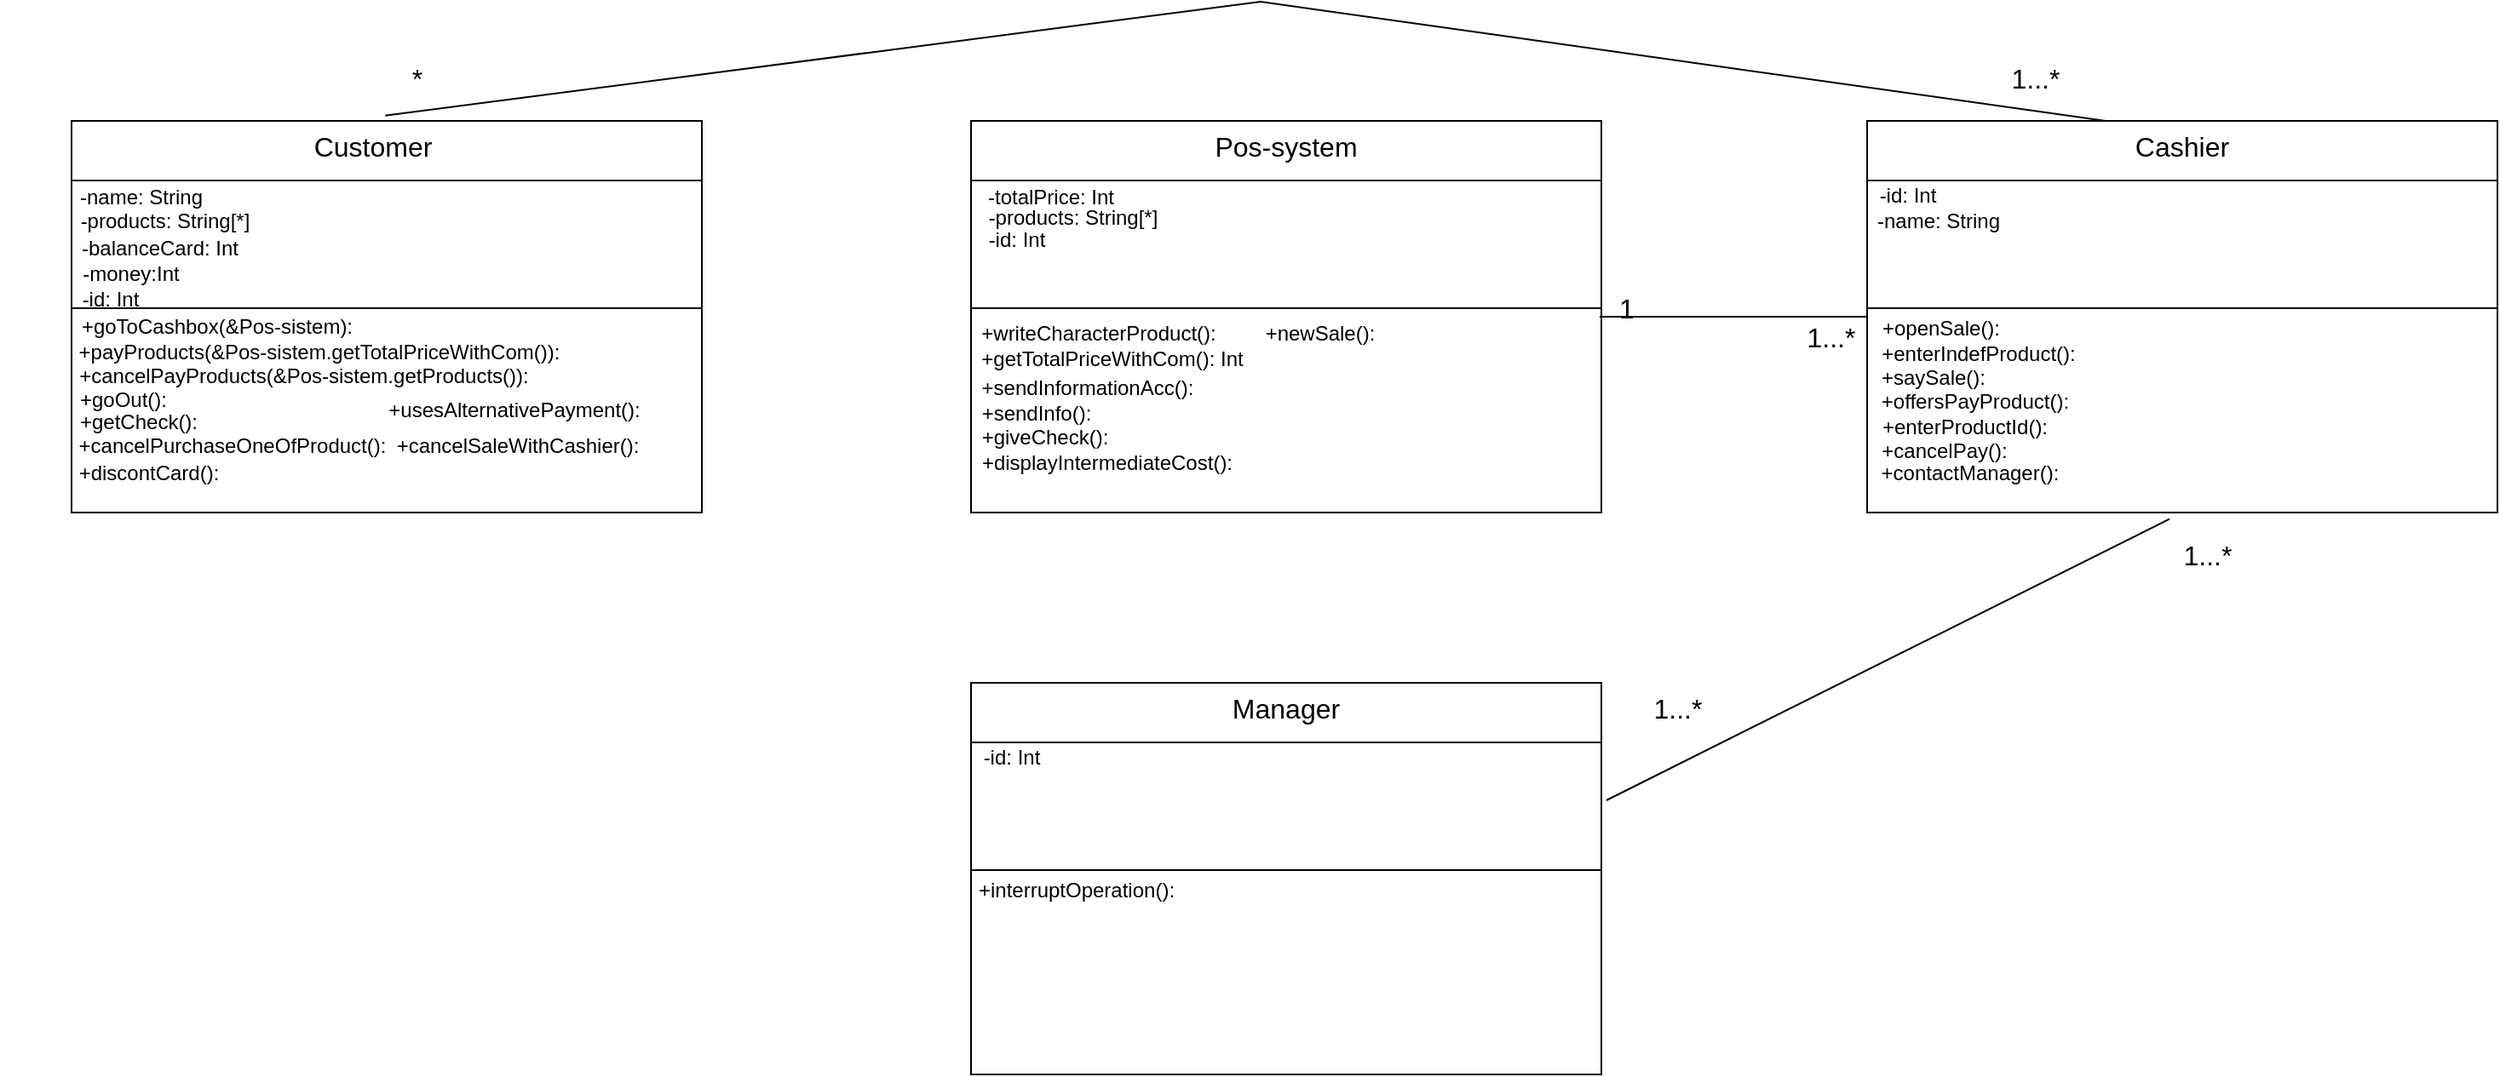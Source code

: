 <mxfile version="26.0.10">
  <diagram name="Страница — 1" id="GugcToK0aJwaqkggwjaK">
    <mxGraphModel dx="2620" dy="975" grid="1" gridSize="10" guides="1" tooltips="1" connect="1" arrows="1" fold="1" page="1" pageScale="1" pageWidth="827" pageHeight="1169" math="0" shadow="0">
      <root>
        <mxCell id="0" />
        <mxCell id="1" parent="0" />
        <mxCell id="_6UNH3ZKGiz1RvRZdqDL-10" value="" style="group" vertex="1" connectable="0" parent="1">
          <mxGeometry x="-58" y="160" width="380" height="230" as="geometry" />
        </mxCell>
        <mxCell id="_6UNH3ZKGiz1RvRZdqDL-1" value="" style="rounded=0;whiteSpace=wrap;html=1;" vertex="1" parent="_6UNH3ZKGiz1RvRZdqDL-10">
          <mxGeometry width="370" height="230" as="geometry" />
        </mxCell>
        <mxCell id="_6UNH3ZKGiz1RvRZdqDL-2" value="" style="rounded=0;whiteSpace=wrap;html=1;" vertex="1" parent="_6UNH3ZKGiz1RvRZdqDL-10">
          <mxGeometry width="370" height="35" as="geometry" />
        </mxCell>
        <mxCell id="_6UNH3ZKGiz1RvRZdqDL-12" value="" style="rounded=0;whiteSpace=wrap;html=1;" vertex="1" parent="_6UNH3ZKGiz1RvRZdqDL-10">
          <mxGeometry y="110" width="370" height="120" as="geometry" />
        </mxCell>
        <mxCell id="_6UNH3ZKGiz1RvRZdqDL-39" value="-id: Int" style="text;html=1;align=center;verticalAlign=middle;whiteSpace=wrap;rounded=0;" vertex="1" parent="_6UNH3ZKGiz1RvRZdqDL-10">
          <mxGeometry x="-20" y="90" width="86" height="30" as="geometry" />
        </mxCell>
        <mxCell id="_6UNH3ZKGiz1RvRZdqDL-60" value="+usesAlternativePayment():" style="text;html=1;align=center;verticalAlign=middle;whiteSpace=wrap;rounded=0;" vertex="1" parent="_6UNH3ZKGiz1RvRZdqDL-10">
          <mxGeometry x="190" y="155" width="140" height="30" as="geometry" />
        </mxCell>
        <mxCell id="_6UNH3ZKGiz1RvRZdqDL-61" value="+cancelSaleWithCashier():" style="text;html=1;align=center;verticalAlign=middle;whiteSpace=wrap;rounded=0;" vertex="1" parent="_6UNH3ZKGiz1RvRZdqDL-10">
          <mxGeometry x="192" y="176" width="140" height="30" as="geometry" />
        </mxCell>
        <mxCell id="_6UNH3ZKGiz1RvRZdqDL-5" value="Customer" style="text;html=1;align=center;verticalAlign=middle;whiteSpace=wrap;rounded=0;fontSize=16;" vertex="1" parent="1">
          <mxGeometry x="74" y="160" width="90" height="30" as="geometry" />
        </mxCell>
        <mxCell id="_6UNH3ZKGiz1RvRZdqDL-6" value="-name: String" style="text;html=1;align=center;verticalAlign=middle;whiteSpace=wrap;rounded=0;" vertex="1" parent="1">
          <mxGeometry x="-62" y="190" width="90" height="30" as="geometry" />
        </mxCell>
        <mxCell id="_6UNH3ZKGiz1RvRZdqDL-8" value="-products: String[*]" style="text;html=1;align=center;verticalAlign=middle;whiteSpace=wrap;rounded=0;" vertex="1" parent="1">
          <mxGeometry x="-80" y="204" width="154" height="30" as="geometry" />
        </mxCell>
        <mxCell id="_6UNH3ZKGiz1RvRZdqDL-9" value="-balanceCard: Int" style="text;html=1;align=center;verticalAlign=middle;whiteSpace=wrap;rounded=0;" vertex="1" parent="1">
          <mxGeometry x="-83" y="220" width="154" height="30" as="geometry" />
        </mxCell>
        <mxCell id="_6UNH3ZKGiz1RvRZdqDL-11" value="-money:Int" style="text;html=1;align=center;verticalAlign=middle;whiteSpace=wrap;rounded=0;" vertex="1" parent="1">
          <mxGeometry x="-100" y="235" width="154" height="30" as="geometry" />
        </mxCell>
        <mxCell id="_6UNH3ZKGiz1RvRZdqDL-13" value="+goToCashbox(&amp;amp;Pos-sistem):" style="text;html=1;align=center;verticalAlign=middle;whiteSpace=wrap;rounded=0;" vertex="1" parent="1">
          <mxGeometry x="-85" y="266" width="225" height="30" as="geometry" />
        </mxCell>
        <mxCell id="_6UNH3ZKGiz1RvRZdqDL-14" value="+payProducts(&amp;amp;Pos-sistem.getTotalPriceWithCom()):" style="text;html=1;align=center;verticalAlign=middle;whiteSpace=wrap;rounded=0;" vertex="1" parent="1">
          <mxGeometry x="-62" y="281" width="299" height="30" as="geometry" />
        </mxCell>
        <mxCell id="_6UNH3ZKGiz1RvRZdqDL-15" value="+cancelPayProducts(&amp;amp;Pos-sistem.getProducts()):" style="text;html=1;align=center;verticalAlign=middle;whiteSpace=wrap;rounded=0;" vertex="1" parent="1">
          <mxGeometry x="-61" y="295" width="279" height="30" as="geometry" />
        </mxCell>
        <mxCell id="_6UNH3ZKGiz1RvRZdqDL-16" value="+goOut():" style="text;html=1;align=center;verticalAlign=middle;whiteSpace=wrap;rounded=0;" vertex="1" parent="1">
          <mxGeometry x="-64" y="309" width="73" height="30" as="geometry" />
        </mxCell>
        <mxCell id="_6UNH3ZKGiz1RvRZdqDL-17" value="+getCheck():" style="text;html=1;align=center;verticalAlign=middle;whiteSpace=wrap;rounded=0;" vertex="1" parent="1">
          <mxGeometry x="-55" y="322" width="73" height="30" as="geometry" />
        </mxCell>
        <mxCell id="_6UNH3ZKGiz1RvRZdqDL-18" value="" style="group" vertex="1" connectable="0" parent="1">
          <mxGeometry x="470" y="160" width="370" height="230" as="geometry" />
        </mxCell>
        <mxCell id="_6UNH3ZKGiz1RvRZdqDL-19" value="" style="rounded=0;whiteSpace=wrap;html=1;" vertex="1" parent="_6UNH3ZKGiz1RvRZdqDL-18">
          <mxGeometry width="370" height="230" as="geometry" />
        </mxCell>
        <mxCell id="_6UNH3ZKGiz1RvRZdqDL-20" value="" style="rounded=0;whiteSpace=wrap;html=1;" vertex="1" parent="_6UNH3ZKGiz1RvRZdqDL-18">
          <mxGeometry width="370" height="35" as="geometry" />
        </mxCell>
        <mxCell id="_6UNH3ZKGiz1RvRZdqDL-21" value="" style="rounded=0;whiteSpace=wrap;html=1;" vertex="1" parent="_6UNH3ZKGiz1RvRZdqDL-18">
          <mxGeometry y="110" width="370" height="120" as="geometry" />
        </mxCell>
        <mxCell id="_6UNH3ZKGiz1RvRZdqDL-22" value="Pos-system" style="text;html=1;align=center;verticalAlign=middle;whiteSpace=wrap;rounded=0;fontSize=16;" vertex="1" parent="_6UNH3ZKGiz1RvRZdqDL-18">
          <mxGeometry x="140" width="90" height="30" as="geometry" />
        </mxCell>
        <mxCell id="_6UNH3ZKGiz1RvRZdqDL-23" value="+writeCharacterProduct():&lt;span style=&quot;color: rgba(0, 0, 0, 0); font-family: monospace; font-size: 0px; text-align: start; text-wrap-mode: nowrap;&quot;&gt;%3CCmxGraphModel%3E%3Croot%3E%3CmxCell%20id%3D%220%22%2F%3E%3CmxCell%20id%3D%221%22%20parent%3D%220%22%2F%3E%3CmxCell%20id%3D%222%22%20value%3D%22%2BcancelPayProducts(%26amp%3Bamp%3BPos-sistem.getProducts())%3A%22%20style%3D%22text%3Bhtml%3D1%3Balign%3Dcenter%3BverticalAlign%3Dmiddle%3BwhiteSpace%3Dwrap%3Brounded%3D0%3B%22%20vertex%3D%221%22%20parent%3D%221%22%3E%3CmxGeometry%20x%3D%2237%22%20y%3D%22295%22%20width%3D%22279%22%20height%3D%2230%22%20as%3D%22geometry%22%2F%3E%3C%2FmxCell%3E%3C%2Froot%3E%3C%2FmxGraphModel%3EC:&lt;/span&gt;" style="text;html=1;align=center;verticalAlign=middle;whiteSpace=wrap;rounded=0;" vertex="1" parent="_6UNH3ZKGiz1RvRZdqDL-18">
          <mxGeometry y="110" width="150" height="30" as="geometry" />
        </mxCell>
        <mxCell id="_6UNH3ZKGiz1RvRZdqDL-24" value="-totalPrice: Int" style="text;html=1;align=center;verticalAlign=middle;whiteSpace=wrap;rounded=0;" vertex="1" parent="_6UNH3ZKGiz1RvRZdqDL-18">
          <mxGeometry x="-30" y="30" width="154" height="30" as="geometry" />
        </mxCell>
        <mxCell id="_6UNH3ZKGiz1RvRZdqDL-26" value="-products: String[*]" style="text;html=1;align=center;verticalAlign=middle;whiteSpace=wrap;rounded=0;" vertex="1" parent="_6UNH3ZKGiz1RvRZdqDL-18">
          <mxGeometry x="-17" y="42" width="154" height="30" as="geometry" />
        </mxCell>
        <mxCell id="_6UNH3ZKGiz1RvRZdqDL-58" value="+newSale():" style="text;html=1;align=center;verticalAlign=middle;whiteSpace=wrap;rounded=0;" vertex="1" parent="_6UNH3ZKGiz1RvRZdqDL-18">
          <mxGeometry x="160" y="110" width="90" height="30" as="geometry" />
        </mxCell>
        <mxCell id="_6UNH3ZKGiz1RvRZdqDL-25" value="+getTotalPriceWithCom(): Int" style="text;html=1;align=center;verticalAlign=middle;whiteSpace=wrap;rounded=0;" vertex="1" parent="1">
          <mxGeometry x="455" y="285" width="196" height="30" as="geometry" />
        </mxCell>
        <mxCell id="_6UNH3ZKGiz1RvRZdqDL-27" value="+sendInformationAcc():" style="text;html=1;align=center;verticalAlign=middle;whiteSpace=wrap;rounded=0;" vertex="1" parent="1">
          <mxGeometry x="473" y="302" width="131" height="30" as="geometry" />
        </mxCell>
        <mxCell id="_6UNH3ZKGiz1RvRZdqDL-28" value="+sendInfo():&lt;span style=&quot;color: rgba(0, 0, 0, 0); font-family: monospace; font-size: 0px; text-align: start; text-wrap-mode: nowrap;&quot;&gt;%3CmxGraphModel%3E%3Croot%3E%3CmxCell%20id%3D%220%22%2F%3E%3CmxCell%20id%3D%221%22%20parent%3D%220%22%2F%3E%3CmxCell%20id%3D%222%22%20value%3D%22%2BsendInformationAcc()%3A%22%20style%3D%22text%3Bhtml%3D1%3Balign%3Dcenter%3BverticalAlign%3Dmiddle%3BwhiteSpace%3Dwrap%3Brounded%3D0%3B%22%20vertex%3D%221%22%20parent%3D%221%22%3E%3CmxGeometry%20x%3D%22473%22%20y%3D%22302%22%20width%3D%22131%22%20height%3D%2230%22%20as%3D%22geometry%22%2F%3E%3C%2FmxCell%3E%3C%2Froot%3E%3C%2FmxGraphModel%3E&lt;/span&gt;&lt;span style=&quot;color: rgba(0, 0, 0, 0); font-family: monospace; font-size: 0px; text-align: start; text-wrap-mode: nowrap;&quot;&gt;%3CmxGraphModel%3E%3Croot%3E%3CmxCell%20id%3D%220%22%2F%3E%3CmxCell%20id%3D%221%22%20parent%3D%220%22%2F%3E%3CmxCell%20id%3D%222%22%20value%3D%22%2BsendInformationAcc()%3A%22%20style%3D%22text%3Bhtml%3D1%3Balign%3Dcenter%3BverticalAlign%3Dmiddle%3BwhiteSpace%3Dwrap%3Brounded%3D0%3B%22%20vertex%3D%221%22%20parent%3D%221%22%3E%3CmxGeometry%20x%3D%22473%22%20y%3D%22302%22%20width%3D%22131%22%20height%3D%2230%22%20as%3D%22geometry%22%2F%3E%3C%2FmxCell%3E%3C%2Froot%3E%3C%2FmxGraphModel%3Ese&lt;/span&gt;" style="text;html=1;align=center;verticalAlign=middle;whiteSpace=wrap;rounded=0;" vertex="1" parent="1">
          <mxGeometry x="443" y="317" width="131" height="30" as="geometry" />
        </mxCell>
        <mxCell id="_6UNH3ZKGiz1RvRZdqDL-29" value="+giveCheck():" style="text;html=1;align=center;verticalAlign=middle;whiteSpace=wrap;rounded=0;" vertex="1" parent="1">
          <mxGeometry x="448" y="331" width="131" height="30" as="geometry" />
        </mxCell>
        <mxCell id="_6UNH3ZKGiz1RvRZdqDL-30" value="" style="group" vertex="1" connectable="0" parent="1">
          <mxGeometry x="996" y="160" width="370" height="230" as="geometry" />
        </mxCell>
        <mxCell id="_6UNH3ZKGiz1RvRZdqDL-31" value="" style="rounded=0;whiteSpace=wrap;html=1;" vertex="1" parent="_6UNH3ZKGiz1RvRZdqDL-30">
          <mxGeometry width="370" height="230" as="geometry" />
        </mxCell>
        <mxCell id="_6UNH3ZKGiz1RvRZdqDL-32" value="" style="rounded=0;whiteSpace=wrap;html=1;" vertex="1" parent="_6UNH3ZKGiz1RvRZdqDL-30">
          <mxGeometry width="370" height="35" as="geometry" />
        </mxCell>
        <mxCell id="_6UNH3ZKGiz1RvRZdqDL-33" value="" style="rounded=0;whiteSpace=wrap;html=1;" vertex="1" parent="_6UNH3ZKGiz1RvRZdqDL-30">
          <mxGeometry y="110" width="370" height="120" as="geometry" />
        </mxCell>
        <mxCell id="_6UNH3ZKGiz1RvRZdqDL-34" value="Cashier" style="text;html=1;align=center;verticalAlign=middle;whiteSpace=wrap;rounded=0;fontSize=16;" vertex="1" parent="_6UNH3ZKGiz1RvRZdqDL-30">
          <mxGeometry x="140" width="90" height="30" as="geometry" />
        </mxCell>
        <mxCell id="_6UNH3ZKGiz1RvRZdqDL-40" value="-id: Int" style="text;html=1;align=center;verticalAlign=middle;whiteSpace=wrap;rounded=0;" vertex="1" parent="_6UNH3ZKGiz1RvRZdqDL-30">
          <mxGeometry x="-19" y="29" width="86" height="30" as="geometry" />
        </mxCell>
        <mxCell id="_6UNH3ZKGiz1RvRZdqDL-41" value="+openSale():" style="text;html=1;align=center;verticalAlign=middle;whiteSpace=wrap;rounded=0;" vertex="1" parent="_6UNH3ZKGiz1RvRZdqDL-30">
          <mxGeometry x="-6" y="107" width="99" height="30" as="geometry" />
        </mxCell>
        <mxCell id="_6UNH3ZKGiz1RvRZdqDL-38" value="-id: Int" style="text;html=1;align=center;verticalAlign=middle;whiteSpace=wrap;rounded=0;" vertex="1" parent="1">
          <mxGeometry x="454" y="215" width="86" height="30" as="geometry" />
        </mxCell>
        <mxCell id="_6UNH3ZKGiz1RvRZdqDL-42" value="+enterIndefProduct():" style="text;html=1;align=center;verticalAlign=middle;whiteSpace=wrap;rounded=0;" vertex="1" parent="1">
          <mxGeometry x="1000" y="282" width="123" height="30" as="geometry" />
        </mxCell>
        <mxCell id="_6UNH3ZKGiz1RvRZdqDL-43" value="+saySale():" style="text;html=1;align=center;verticalAlign=middle;whiteSpace=wrap;rounded=0;" vertex="1" parent="1">
          <mxGeometry x="997" y="296" width="76" height="30" as="geometry" />
        </mxCell>
        <mxCell id="_6UNH3ZKGiz1RvRZdqDL-44" value="+offersPayProduct():&lt;span style=&quot;color: rgba(0, 0, 0, 0); font-family: monospace; font-size: 0px; text-align: start; text-wrap-mode: nowrap;&quot;&gt;%3CmxGraphModel%3E%3Croot%3E%3CmxCell%20id%3D%220%22%2F%3E%3CmxCell%20id%3D%221%22%20parent%3D%220%22%2F%3E%3CmxCell%20id%3D%222%22%20value%3D%22%2BsaySale()%3A%22%20style%3D%22text%3Bhtml%3D1%3Balign%3Dcenter%3BverticalAlign%3Dmiddle%3BwhiteSpace%3Dwrap%3Brounded%3D0%3B%22%20vertex%3D%221%22%20parent%3D%221%22%3E%3CmxGeometry%20x%3D%22921%22%20y%3D%22296%22%20width%3D%2276%22%20height%3D%2230%22%20as%3D%22geometry%22%2F%3E%3C%2FmxCell%3E%3C%2Froot%3E%3C%2FmxGraphModel%3E&lt;/span&gt;" style="text;html=1;align=center;verticalAlign=middle;whiteSpace=wrap;rounded=0;" vertex="1" parent="1">
          <mxGeometry x="996" y="310" width="127" height="30" as="geometry" />
        </mxCell>
        <mxCell id="_6UNH3ZKGiz1RvRZdqDL-45" value="-name: String" style="text;html=1;align=center;verticalAlign=middle;whiteSpace=wrap;rounded=0;" vertex="1" parent="1">
          <mxGeometry x="995" y="204" width="86" height="30" as="geometry" />
        </mxCell>
        <mxCell id="_6UNH3ZKGiz1RvRZdqDL-46" value="+cancelPurchaseOneOfProduct():" style="text;html=1;align=center;verticalAlign=middle;whiteSpace=wrap;rounded=0;" vertex="1" parent="1">
          <mxGeometry x="-77" y="336" width="227" height="30" as="geometry" />
        </mxCell>
        <mxCell id="_6UNH3ZKGiz1RvRZdqDL-47" value="+enterProductId():" style="text;html=1;align=center;verticalAlign=middle;whiteSpace=wrap;rounded=0;" vertex="1" parent="1">
          <mxGeometry x="990" y="325" width="127" height="30" as="geometry" />
        </mxCell>
        <mxCell id="_6UNH3ZKGiz1RvRZdqDL-48" value="+displayIntermediateCost():" style="text;html=1;align=center;verticalAlign=middle;whiteSpace=wrap;rounded=0;" vertex="1" parent="1">
          <mxGeometry x="464" y="346" width="172" height="30" as="geometry" />
        </mxCell>
        <mxCell id="_6UNH3ZKGiz1RvRZdqDL-49" value="+cancelPay():" style="text;html=1;align=center;verticalAlign=middle;whiteSpace=wrap;rounded=0;" vertex="1" parent="1">
          <mxGeometry x="997" y="339" width="89" height="30" as="geometry" />
        </mxCell>
        <mxCell id="_6UNH3ZKGiz1RvRZdqDL-50" value="+contactManager():" style="text;html=1;align=center;verticalAlign=middle;whiteSpace=wrap;rounded=0;" vertex="1" parent="1">
          <mxGeometry x="997" y="352" width="119" height="30" as="geometry" />
        </mxCell>
        <mxCell id="_6UNH3ZKGiz1RvRZdqDL-51" value="" style="group" vertex="1" connectable="0" parent="1">
          <mxGeometry x="470" y="490" width="370" height="230" as="geometry" />
        </mxCell>
        <mxCell id="_6UNH3ZKGiz1RvRZdqDL-52" value="" style="rounded=0;whiteSpace=wrap;html=1;" vertex="1" parent="_6UNH3ZKGiz1RvRZdqDL-51">
          <mxGeometry width="370" height="230" as="geometry" />
        </mxCell>
        <mxCell id="_6UNH3ZKGiz1RvRZdqDL-53" value="" style="rounded=0;whiteSpace=wrap;html=1;" vertex="1" parent="_6UNH3ZKGiz1RvRZdqDL-51">
          <mxGeometry width="370" height="35" as="geometry" />
        </mxCell>
        <mxCell id="_6UNH3ZKGiz1RvRZdqDL-54" value="" style="rounded=0;whiteSpace=wrap;html=1;" vertex="1" parent="_6UNH3ZKGiz1RvRZdqDL-51">
          <mxGeometry y="110" width="370" height="120" as="geometry" />
        </mxCell>
        <mxCell id="_6UNH3ZKGiz1RvRZdqDL-55" value="Manager" style="text;html=1;align=center;verticalAlign=middle;whiteSpace=wrap;rounded=0;fontSize=16;" vertex="1" parent="_6UNH3ZKGiz1RvRZdqDL-51">
          <mxGeometry x="140" width="90" height="30" as="geometry" />
        </mxCell>
        <mxCell id="_6UNH3ZKGiz1RvRZdqDL-56" value="-id: Int" style="text;html=1;align=center;verticalAlign=middle;whiteSpace=wrap;rounded=0;" vertex="1" parent="_6UNH3ZKGiz1RvRZdqDL-51">
          <mxGeometry x="-19" y="29" width="86" height="30" as="geometry" />
        </mxCell>
        <mxCell id="_6UNH3ZKGiz1RvRZdqDL-57" value="+interruptOperation():" style="text;html=1;align=center;verticalAlign=middle;whiteSpace=wrap;rounded=0;" vertex="1" parent="_6UNH3ZKGiz1RvRZdqDL-51">
          <mxGeometry x="-6" y="107" width="136" height="30" as="geometry" />
        </mxCell>
        <mxCell id="_6UNH3ZKGiz1RvRZdqDL-59" value="+discontCard():" style="text;html=1;align=center;verticalAlign=middle;whiteSpace=wrap;rounded=0;" vertex="1" parent="1">
          <mxGeometry x="-77" y="352" width="129" height="30" as="geometry" />
        </mxCell>
        <mxCell id="_6UNH3ZKGiz1RvRZdqDL-63" value="" style="endArrow=none;html=1;rounded=0;exitX=0;exitY=0.5;exitDx=0;exitDy=0;" edge="1" parent="1" source="_6UNH3ZKGiz1RvRZdqDL-31">
          <mxGeometry width="50" height="50" relative="1" as="geometry">
            <mxPoint x="790" y="430" as="sourcePoint" />
            <mxPoint x="839" y="275" as="targetPoint" />
          </mxGeometry>
        </mxCell>
        <mxCell id="_6UNH3ZKGiz1RvRZdqDL-64" value="1" style="text;html=1;align=center;verticalAlign=middle;whiteSpace=wrap;rounded=0;fontSize=16;" vertex="1" parent="1">
          <mxGeometry x="810" y="255" width="90" height="30" as="geometry" />
        </mxCell>
        <mxCell id="_6UNH3ZKGiz1RvRZdqDL-65" value="1...*" style="text;html=1;align=center;verticalAlign=middle;whiteSpace=wrap;rounded=0;fontSize=16;" vertex="1" parent="1">
          <mxGeometry x="930" y="272" width="90" height="30" as="geometry" />
        </mxCell>
        <mxCell id="_6UNH3ZKGiz1RvRZdqDL-68" value="" style="endArrow=none;html=1;rounded=0;exitX=0.579;exitY=-0.104;exitDx=0;exitDy=0;exitPerimeter=0;entryX=0;entryY=0;entryDx=0;entryDy=0;" edge="1" parent="1" source="_6UNH3ZKGiz1RvRZdqDL-5" target="_6UNH3ZKGiz1RvRZdqDL-34">
          <mxGeometry width="50" height="50" relative="1" as="geometry">
            <mxPoint x="460" y="150" as="sourcePoint" />
            <mxPoint x="510" y="100" as="targetPoint" />
            <Array as="points">
              <mxPoint x="640" y="90" />
            </Array>
          </mxGeometry>
        </mxCell>
        <mxCell id="_6UNH3ZKGiz1RvRZdqDL-69" value="*" style="text;html=1;align=center;verticalAlign=middle;whiteSpace=wrap;rounded=0;fontSize=16;" vertex="1" parent="1">
          <mxGeometry x="100" y="120" width="90" height="30" as="geometry" />
        </mxCell>
        <mxCell id="_6UNH3ZKGiz1RvRZdqDL-70" value="1...*" style="text;html=1;align=center;verticalAlign=middle;whiteSpace=wrap;rounded=0;fontSize=16;" vertex="1" parent="1">
          <mxGeometry x="1050" y="120" width="90" height="30" as="geometry" />
        </mxCell>
        <mxCell id="_6UNH3ZKGiz1RvRZdqDL-71" value="" style="endArrow=none;html=1;rounded=0;exitX=1.008;exitY=0.3;exitDx=0;exitDy=0;exitPerimeter=0;entryX=0.48;entryY=1.031;entryDx=0;entryDy=0;entryPerimeter=0;" edge="1" parent="1" source="_6UNH3ZKGiz1RvRZdqDL-52" target="_6UNH3ZKGiz1RvRZdqDL-33">
          <mxGeometry width="50" height="50" relative="1" as="geometry">
            <mxPoint x="690" y="370" as="sourcePoint" />
            <mxPoint x="740" y="320" as="targetPoint" />
          </mxGeometry>
        </mxCell>
        <mxCell id="_6UNH3ZKGiz1RvRZdqDL-72" value="1...*" style="text;html=1;align=center;verticalAlign=middle;whiteSpace=wrap;rounded=0;fontSize=16;" vertex="1" parent="1">
          <mxGeometry x="840" y="490" width="90" height="30" as="geometry" />
        </mxCell>
        <mxCell id="_6UNH3ZKGiz1RvRZdqDL-73" value="1...*" style="text;html=1;align=center;verticalAlign=middle;whiteSpace=wrap;rounded=0;fontSize=16;" vertex="1" parent="1">
          <mxGeometry x="1151" y="400" width="90" height="30" as="geometry" />
        </mxCell>
      </root>
    </mxGraphModel>
  </diagram>
</mxfile>

